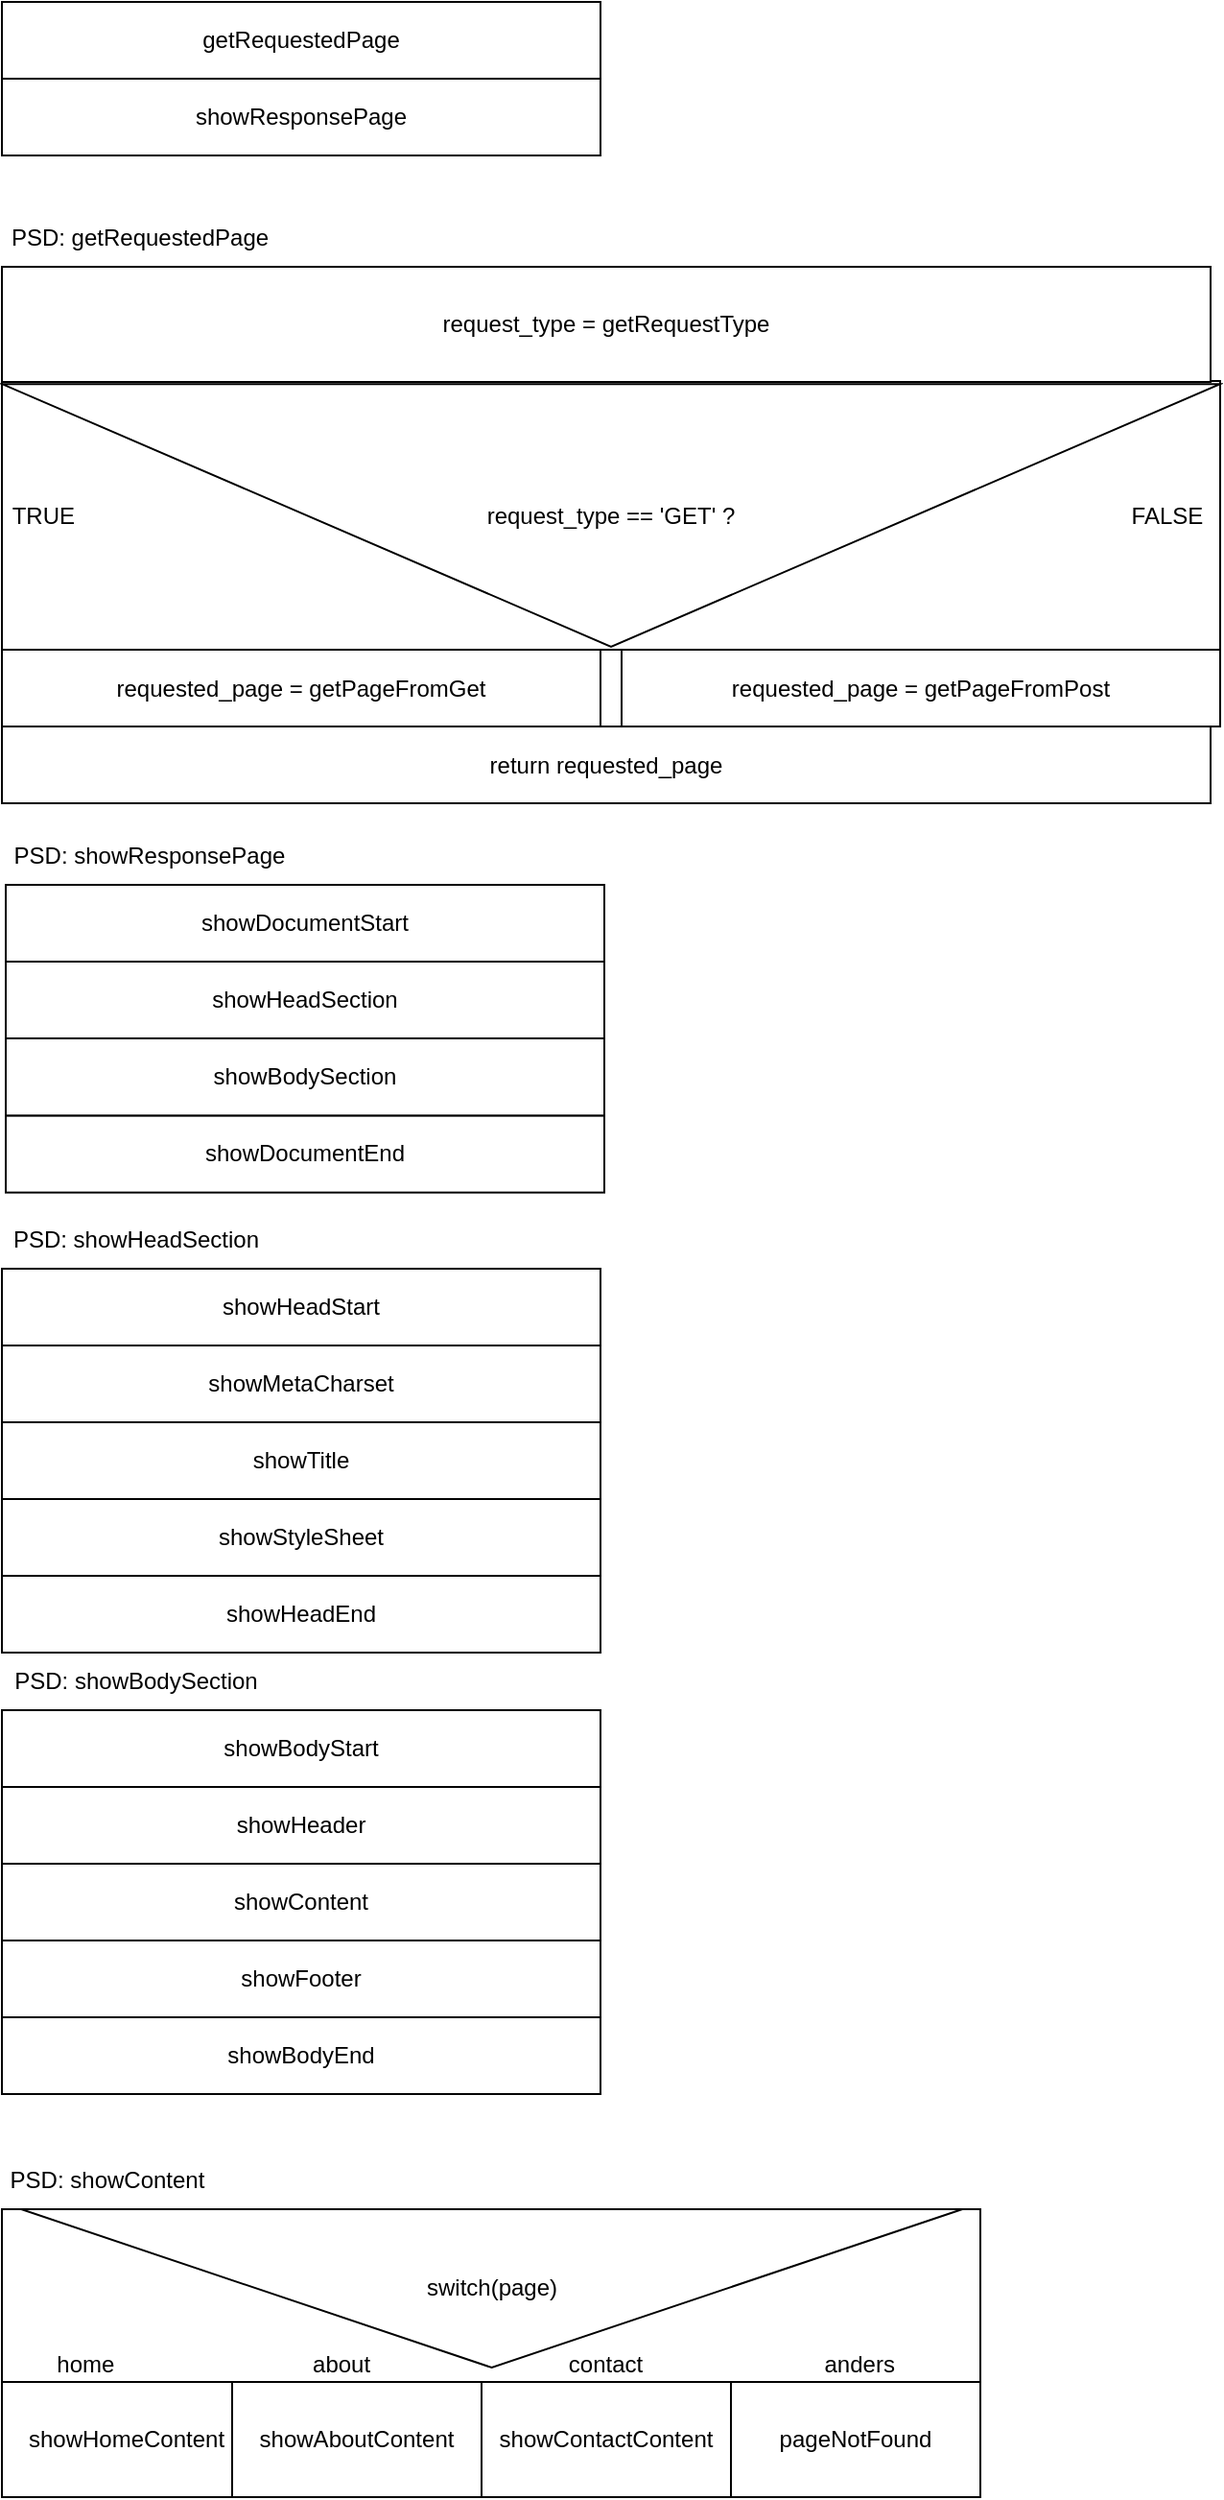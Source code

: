 <mxfile>
    <diagram id="D6tH83auqqzQFlk_k505" name="Page-1">
        <mxGraphModel dx="933" dy="1820" grid="1" gridSize="10" guides="1" tooltips="1" connect="1" arrows="1" fold="1" page="1" pageScale="1" pageWidth="850" pageHeight="1100" math="0" shadow="0">
            <root>
                <mxCell id="0"/>
                <mxCell id="1" parent="0"/>
                <mxCell id="2" value="requested_page = getPageFromGet" style="rounded=0;whiteSpace=wrap;html=1;" parent="1" vertex="1">
                    <mxGeometry x="108" y="117.5" width="312" height="40" as="geometry"/>
                </mxCell>
                <mxCell id="3" value="return requested_page" style="rounded=0;whiteSpace=wrap;html=1;" parent="1" vertex="1">
                    <mxGeometry x="108" y="157.5" width="630" height="40" as="geometry"/>
                </mxCell>
                <mxCell id="4" value="showDocumentStart" style="rounded=0;whiteSpace=wrap;html=1;" parent="1" vertex="1">
                    <mxGeometry x="110" y="240" width="312" height="40" as="geometry"/>
                </mxCell>
                <mxCell id="5" value="showHeadSection" style="rounded=0;whiteSpace=wrap;html=1;" parent="1" vertex="1">
                    <mxGeometry x="110" y="280" width="312" height="40" as="geometry"/>
                </mxCell>
                <mxCell id="6" value="showBodySection" style="rounded=0;whiteSpace=wrap;html=1;" parent="1" vertex="1">
                    <mxGeometry x="110" y="320" width="312" height="40.31" as="geometry"/>
                </mxCell>
                <mxCell id="7" value="showDocumentEnd" style="rounded=0;whiteSpace=wrap;html=1;" parent="1" vertex="1">
                    <mxGeometry x="110" y="360.31" width="312" height="40" as="geometry"/>
                </mxCell>
                <mxCell id="9" value="showBodyStart" style="rounded=0;whiteSpace=wrap;html=1;" parent="1" vertex="1">
                    <mxGeometry x="108" y="670" width="312" height="40" as="geometry"/>
                </mxCell>
                <mxCell id="10" value="showHeader" style="rounded=0;whiteSpace=wrap;html=1;" parent="1" vertex="1">
                    <mxGeometry x="108" y="710" width="312" height="40" as="geometry"/>
                </mxCell>
                <mxCell id="11" value="showContent" style="rounded=0;whiteSpace=wrap;html=1;" parent="1" vertex="1">
                    <mxGeometry x="108" y="750" width="312" height="40" as="geometry"/>
                </mxCell>
                <mxCell id="16" value="PSD: showResponsePage" style="text;html=1;strokeColor=none;fillColor=none;align=center;verticalAlign=middle;whiteSpace=wrap;rounded=0;" parent="1" vertex="1">
                    <mxGeometry x="110" y="210" width="150" height="30" as="geometry"/>
                </mxCell>
                <mxCell id="17" value="PSD: showBodySection" style="text;html=1;strokeColor=none;fillColor=none;align=center;verticalAlign=middle;whiteSpace=wrap;rounded=0;" parent="1" vertex="1">
                    <mxGeometry x="108" y="640" width="140" height="30" as="geometry"/>
                </mxCell>
                <mxCell id="19" value="&amp;nbsp;TRUE&lt;span style=&quot;white-space: pre;&quot;&gt;&#9;&lt;/span&gt;&lt;span style=&quot;white-space: pre;&quot;&gt;&#9;&lt;/span&gt;&lt;span style=&quot;white-space: pre;&quot;&gt;&#9;&lt;/span&gt;&lt;span style=&quot;white-space: pre;&quot;&gt;&#9;&lt;/span&gt;&lt;span style=&quot;white-space: pre;&quot;&gt;&#9;&lt;/span&gt;&lt;span style=&quot;white-space: pre;&quot;&gt;&#9;&lt;/span&gt;&lt;span style=&quot;white-space: pre;&quot;&gt;&#9;&lt;/span&gt;&lt;span style=&quot;white-space: pre;&quot;&gt;&#9;&lt;/span&gt;&lt;span style=&quot;white-space: pre;&quot;&gt;&#9;&lt;/span&gt;&lt;span style=&quot;white-space: pre;&quot;&gt;&#9;&lt;/span&gt;&lt;span style=&quot;white-space: pre;&quot;&gt;&#9;&lt;/span&gt;&lt;span style=&quot;white-space: pre;&quot;&gt;&#9;&lt;/span&gt;&lt;span style=&quot;white-space: pre;&quot;&gt;&#9;&lt;/span&gt;&lt;span style=&quot;white-space: pre;&quot;&gt;&#9;&lt;/span&gt;&lt;span style=&quot;white-space: pre;&quot;&gt;&#9;&lt;/span&gt;&lt;span style=&quot;white-space: pre;&quot;&gt;&#9;&lt;/span&gt;&lt;span style=&quot;white-space: pre;&quot;&gt;&#9;&lt;/span&gt;&lt;span style=&quot;white-space: pre;&quot;&gt;&#9;&lt;/span&gt;&lt;span style=&quot;white-space: pre;&quot;&gt;&#9;&lt;/span&gt;&lt;span style=&quot;white-space: pre;&quot;&gt;&#9;&lt;/span&gt;&lt;span style=&quot;white-space: pre;&quot;&gt;&#9;&lt;/span&gt;FALSE" style="rounded=0;whiteSpace=wrap;html=1;align=left;" parent="1" vertex="1">
                    <mxGeometry x="108" y="-22.5" width="635" height="140" as="geometry"/>
                </mxCell>
                <mxCell id="20" value="&lt;div style=&quot;&quot;&gt;request_type == 'GET' ?&lt;/div&gt;" style="triangle;whiteSpace=wrap;html=1;rotation=90;align=center;verticalAlign=middle;horizontal=0;" parent="1" vertex="1">
                    <mxGeometry x="357.07" y="-270" width="136.87" height="635" as="geometry"/>
                </mxCell>
                <mxCell id="25" value="getRequestedPage" style="rounded=0;whiteSpace=wrap;html=1;" vertex="1" parent="1">
                    <mxGeometry x="108" y="-220" width="312" height="40" as="geometry"/>
                </mxCell>
                <mxCell id="26" value="showResponsePage" style="rounded=0;whiteSpace=wrap;html=1;" vertex="1" parent="1">
                    <mxGeometry x="108" y="-180" width="312" height="40" as="geometry"/>
                </mxCell>
                <mxCell id="31" value="PSD: showContent" style="text;html=1;strokeColor=none;fillColor=none;align=center;verticalAlign=middle;whiteSpace=wrap;rounded=0;" vertex="1" parent="1">
                    <mxGeometry x="108" y="900" width="110" height="30" as="geometry"/>
                </mxCell>
                <mxCell id="32" value="&lt;span style=&quot;white-space: pre;&quot;&gt;&#9;&lt;/span&gt;home&lt;span style=&quot;white-space: pre;&quot;&gt;&#9;&lt;/span&gt;&lt;span style=&quot;white-space: pre;&quot;&gt;&#9;&lt;span style=&quot;white-space: pre;&quot;&gt;&#9;&lt;span style=&quot;white-space: pre;&quot;&gt;&#9;&lt;/span&gt;&lt;/span&gt;&lt;/span&gt;about&lt;span style=&quot;white-space: pre;&quot;&gt;&#9;&lt;/span&gt;&lt;span style=&quot;white-space: pre;&quot;&gt;&#9;&lt;/span&gt;&lt;span style=&quot;white-space: pre;&quot;&gt;&#9;&lt;/span&gt;&amp;nbsp; &amp;nbsp; &amp;nbsp;&lt;span style=&quot;white-space: pre;&quot;&gt;&#9;&lt;/span&gt;contact&amp;nbsp; &amp;nbsp; &amp;nbsp; &amp;nbsp;&lt;span style=&quot;white-space: pre;&quot;&gt;&#9;&lt;span style=&quot;white-space: pre;&quot;&gt;&#9;&lt;/span&gt;&lt;span style=&quot;white-space: pre;&quot;&gt;&#9;&lt;/span&gt;&lt;/span&gt;anders" style="rounded=0;whiteSpace=wrap;html=1;verticalAlign=bottom;align=left;" vertex="1" parent="1">
                    <mxGeometry x="108" y="930" width="510" height="90" as="geometry"/>
                </mxCell>
                <mxCell id="38" value="showHomeContent" style="rounded=0;whiteSpace=wrap;html=1;" vertex="1" parent="1">
                    <mxGeometry x="108" y="1020" width="130" height="60" as="geometry"/>
                </mxCell>
                <mxCell id="39" value="showAboutContent" style="rounded=0;whiteSpace=wrap;html=1;" vertex="1" parent="1">
                    <mxGeometry x="228" y="1020" width="130" height="60" as="geometry"/>
                </mxCell>
                <mxCell id="40" value="showContactContent" style="rounded=0;whiteSpace=wrap;html=1;" vertex="1" parent="1">
                    <mxGeometry x="358" y="1020" width="130" height="60" as="geometry"/>
                </mxCell>
                <mxCell id="42" value="switch(page)" style="triangle;whiteSpace=wrap;html=1;rotation=90;horizontal=0;" vertex="1" parent="1">
                    <mxGeometry x="322.07" y="725.94" width="82.5" height="490.63" as="geometry"/>
                </mxCell>
                <mxCell id="43" value="pageNotFound" style="rounded=0;whiteSpace=wrap;html=1;" vertex="1" parent="1">
                    <mxGeometry x="488" y="1020" width="130" height="60" as="geometry"/>
                </mxCell>
                <mxCell id="44" value="request_type = getRequestType" style="rounded=0;whiteSpace=wrap;html=1;" vertex="1" parent="1">
                    <mxGeometry x="108" y="-82" width="630" height="60" as="geometry"/>
                </mxCell>
                <mxCell id="45" value="requested_page = getPageFromPost" style="rounded=0;whiteSpace=wrap;html=1;" vertex="1" parent="1">
                    <mxGeometry x="431" y="117.5" width="312" height="40" as="geometry"/>
                </mxCell>
                <mxCell id="46" value="showFooter" style="rounded=0;whiteSpace=wrap;html=1;" vertex="1" parent="1">
                    <mxGeometry x="108" y="790" width="312" height="40" as="geometry"/>
                </mxCell>
                <mxCell id="47" value="showBodyEnd" style="rounded=0;whiteSpace=wrap;html=1;" vertex="1" parent="1">
                    <mxGeometry x="108" y="830" width="312" height="40" as="geometry"/>
                </mxCell>
                <mxCell id="48" value="PSD: getRequestedPage" style="text;html=1;strokeColor=none;fillColor=none;align=center;verticalAlign=middle;whiteSpace=wrap;rounded=0;" vertex="1" parent="1">
                    <mxGeometry x="110" y="-112" width="140" height="30" as="geometry"/>
                </mxCell>
                <mxCell id="50" value="showHeadStart" style="rounded=0;whiteSpace=wrap;html=1;" vertex="1" parent="1">
                    <mxGeometry x="108" y="440" width="312" height="40" as="geometry"/>
                </mxCell>
                <mxCell id="51" value="showMetaCharset" style="rounded=0;whiteSpace=wrap;html=1;" vertex="1" parent="1">
                    <mxGeometry x="108" y="480" width="312" height="40" as="geometry"/>
                </mxCell>
                <mxCell id="52" value="showTitle" style="rounded=0;whiteSpace=wrap;html=1;" vertex="1" parent="1">
                    <mxGeometry x="108" y="520" width="312" height="40" as="geometry"/>
                </mxCell>
                <mxCell id="53" value="PSD: showHeadSection" style="text;html=1;strokeColor=none;fillColor=none;align=center;verticalAlign=middle;whiteSpace=wrap;rounded=0;" vertex="1" parent="1">
                    <mxGeometry x="108" y="410" width="140" height="30" as="geometry"/>
                </mxCell>
                <mxCell id="54" value="showStyleSheet" style="rounded=0;whiteSpace=wrap;html=1;" vertex="1" parent="1">
                    <mxGeometry x="108" y="560" width="312" height="40" as="geometry"/>
                </mxCell>
                <mxCell id="55" value="showHeadEnd" style="rounded=0;whiteSpace=wrap;html=1;" vertex="1" parent="1">
                    <mxGeometry x="108" y="600" width="312" height="40" as="geometry"/>
                </mxCell>
            </root>
        </mxGraphModel>
    </diagram>
</mxfile>
